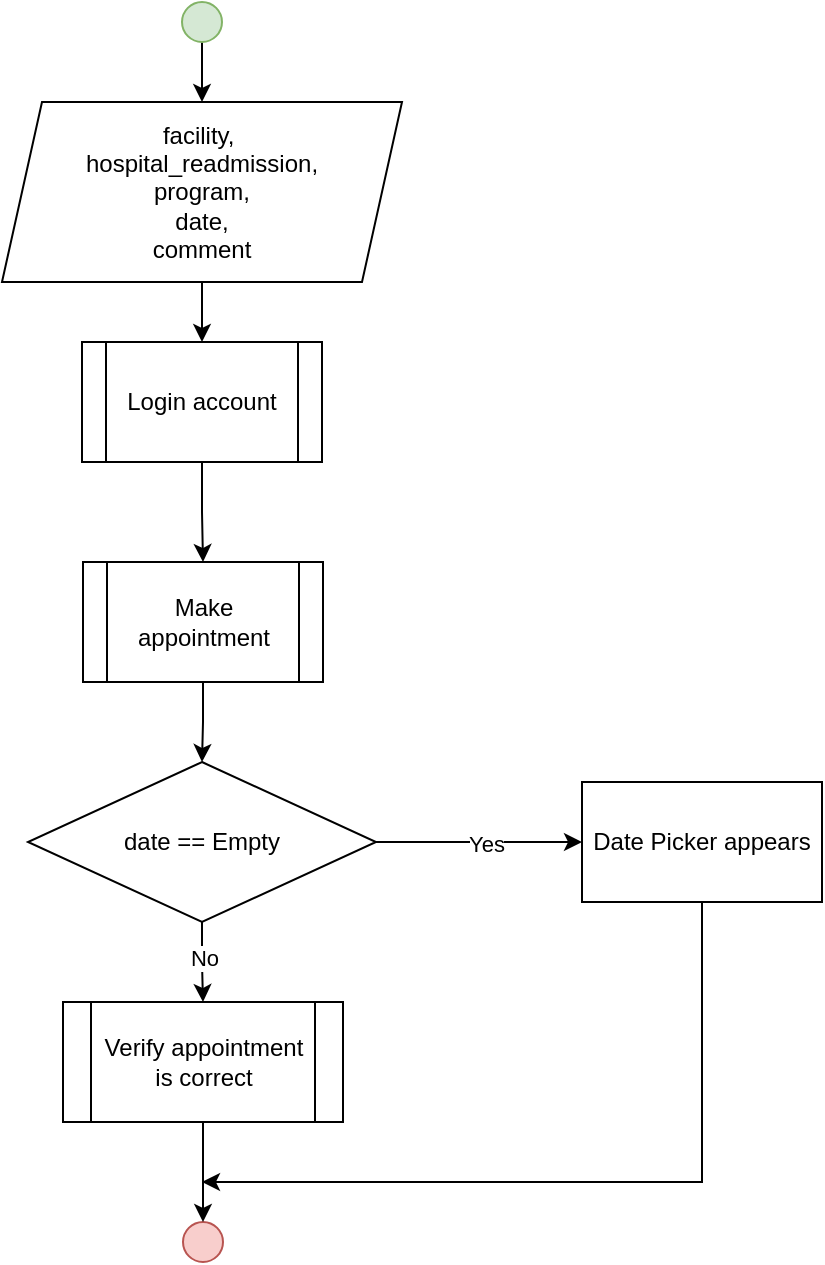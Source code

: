 <mxfile version="26.2.2" pages="10">
  <diagram id="C5RBs43oDa-KdzZeNtuy" name="TestMakeAppointmentPage">
    <mxGraphModel dx="985" dy="586" grid="1" gridSize="10" guides="1" tooltips="1" connect="1" arrows="1" fold="1" page="1" pageScale="1" pageWidth="827" pageHeight="1169" math="0" shadow="0">
      <root>
        <mxCell id="WIyWlLk6GJQsqaUBKTNV-0" />
        <mxCell id="WIyWlLk6GJQsqaUBKTNV-1" parent="WIyWlLk6GJQsqaUBKTNV-0" />
        <mxCell id="GTFgo4q--Fh34BZYfwOy-2" value="" style="edgeStyle=orthogonalEdgeStyle;rounded=0;orthogonalLoop=1;jettySize=auto;html=1;" parent="WIyWlLk6GJQsqaUBKTNV-1" source="GTFgo4q--Fh34BZYfwOy-0" target="GTFgo4q--Fh34BZYfwOy-1" edge="1">
          <mxGeometry relative="1" as="geometry" />
        </mxCell>
        <mxCell id="GTFgo4q--Fh34BZYfwOy-0" value="" style="ellipse;whiteSpace=wrap;html=1;aspect=fixed;fillColor=#d5e8d4;strokeColor=#82b366;" parent="WIyWlLk6GJQsqaUBKTNV-1" vertex="1">
          <mxGeometry x="310" y="40" width="20" height="20" as="geometry" />
        </mxCell>
        <mxCell id="99dV5Oxu-4J48RBdGRiX-1" value="" style="edgeStyle=orthogonalEdgeStyle;rounded=0;orthogonalLoop=1;jettySize=auto;html=1;" edge="1" parent="WIyWlLk6GJQsqaUBKTNV-1" source="GTFgo4q--Fh34BZYfwOy-1" target="99dV5Oxu-4J48RBdGRiX-0">
          <mxGeometry relative="1" as="geometry" />
        </mxCell>
        <mxCell id="GTFgo4q--Fh34BZYfwOy-1" value="facility,&amp;nbsp;&lt;div&gt;hospital_readmission,&lt;div&gt;program,&lt;/div&gt;&lt;div&gt;date,&lt;/div&gt;&lt;div&gt;comment&lt;/div&gt;&lt;/div&gt;" style="shape=parallelogram;perimeter=parallelogramPerimeter;whiteSpace=wrap;html=1;fixedSize=1;" parent="WIyWlLk6GJQsqaUBKTNV-1" vertex="1">
          <mxGeometry x="220" y="90" width="200" height="90" as="geometry" />
        </mxCell>
        <mxCell id="GTFgo4q--Fh34BZYfwOy-11" value="" style="ellipse;whiteSpace=wrap;html=1;aspect=fixed;fillColor=#f8cecc;strokeColor=#b85450;" parent="WIyWlLk6GJQsqaUBKTNV-1" vertex="1">
          <mxGeometry x="310.5" y="650" width="20" height="20" as="geometry" />
        </mxCell>
        <mxCell id="Mv3k48gnI14Ivi9017X4-8" value="" style="edgeStyle=orthogonalEdgeStyle;rounded=0;orthogonalLoop=1;jettySize=auto;html=1;" parent="WIyWlLk6GJQsqaUBKTNV-1" source="Mv3k48gnI14Ivi9017X4-2" target="Mv3k48gnI14Ivi9017X4-7" edge="1">
          <mxGeometry relative="1" as="geometry" />
        </mxCell>
        <mxCell id="Mv3k48gnI14Ivi9017X4-10" value="Yes" style="edgeLabel;html=1;align=center;verticalAlign=middle;resizable=0;points=[];" parent="Mv3k48gnI14Ivi9017X4-8" vertex="1" connectable="0">
          <mxGeometry x="0.066" y="-1" relative="1" as="geometry">
            <mxPoint as="offset" />
          </mxGeometry>
        </mxCell>
        <mxCell id="99dV5Oxu-4J48RBdGRiX-8" value="" style="edgeStyle=orthogonalEdgeStyle;rounded=0;orthogonalLoop=1;jettySize=auto;html=1;" edge="1" parent="WIyWlLk6GJQsqaUBKTNV-1" source="Mv3k48gnI14Ivi9017X4-2" target="99dV5Oxu-4J48RBdGRiX-6">
          <mxGeometry relative="1" as="geometry" />
        </mxCell>
        <mxCell id="99dV5Oxu-4J48RBdGRiX-9" value="No" style="edgeLabel;html=1;align=center;verticalAlign=middle;resizable=0;points=[];" vertex="1" connectable="0" parent="99dV5Oxu-4J48RBdGRiX-8">
          <mxGeometry x="-0.111" y="1" relative="1" as="geometry">
            <mxPoint as="offset" />
          </mxGeometry>
        </mxCell>
        <mxCell id="Mv3k48gnI14Ivi9017X4-2" value="date == Empty" style="rhombus;whiteSpace=wrap;html=1;" parent="WIyWlLk6GJQsqaUBKTNV-1" vertex="1">
          <mxGeometry x="233" y="420" width="174" height="80" as="geometry" />
        </mxCell>
        <mxCell id="Mv3k48gnI14Ivi9017X4-9" style="edgeStyle=orthogonalEdgeStyle;rounded=0;orthogonalLoop=1;jettySize=auto;html=1;exitX=0.5;exitY=1;exitDx=0;exitDy=0;" parent="WIyWlLk6GJQsqaUBKTNV-1" source="Mv3k48gnI14Ivi9017X4-7" edge="1">
          <mxGeometry relative="1" as="geometry">
            <mxPoint x="320" y="630" as="targetPoint" />
            <Array as="points">
              <mxPoint x="570" y="630" />
            </Array>
          </mxGeometry>
        </mxCell>
        <mxCell id="Mv3k48gnI14Ivi9017X4-7" value="Date Picker appears" style="whiteSpace=wrap;html=1;" parent="WIyWlLk6GJQsqaUBKTNV-1" vertex="1">
          <mxGeometry x="510" y="430" width="120" height="60" as="geometry" />
        </mxCell>
        <mxCell id="99dV5Oxu-4J48RBdGRiX-3" value="" style="edgeStyle=orthogonalEdgeStyle;rounded=0;orthogonalLoop=1;jettySize=auto;html=1;" edge="1" parent="WIyWlLk6GJQsqaUBKTNV-1" source="99dV5Oxu-4J48RBdGRiX-0" target="99dV5Oxu-4J48RBdGRiX-2">
          <mxGeometry relative="1" as="geometry" />
        </mxCell>
        <UserObject label="Login account" link="data:page/id,IuBa7UGZ8iJi7jEk5E_o" id="99dV5Oxu-4J48RBdGRiX-0">
          <mxCell style="shape=process;whiteSpace=wrap;html=1;backgroundOutline=1;" vertex="1" parent="WIyWlLk6GJQsqaUBKTNV-1">
            <mxGeometry x="260" y="210" width="120" height="60" as="geometry" />
          </mxCell>
        </UserObject>
        <mxCell id="99dV5Oxu-4J48RBdGRiX-5" value="" style="edgeStyle=orthogonalEdgeStyle;rounded=0;orthogonalLoop=1;jettySize=auto;html=1;" edge="1" parent="WIyWlLk6GJQsqaUBKTNV-1" source="99dV5Oxu-4J48RBdGRiX-2" target="Mv3k48gnI14Ivi9017X4-2">
          <mxGeometry relative="1" as="geometry" />
        </mxCell>
        <UserObject label="Make appointment" link="data:page/id,aPnmK54rlTKUwx1mLwj4" id="99dV5Oxu-4J48RBdGRiX-2">
          <mxCell style="shape=process;whiteSpace=wrap;html=1;backgroundOutline=1;" vertex="1" parent="WIyWlLk6GJQsqaUBKTNV-1">
            <mxGeometry x="260.5" y="320" width="120" height="60" as="geometry" />
          </mxCell>
        </UserObject>
        <mxCell id="99dV5Oxu-4J48RBdGRiX-7" value="" style="edgeStyle=orthogonalEdgeStyle;rounded=0;orthogonalLoop=1;jettySize=auto;html=1;" edge="1" parent="WIyWlLk6GJQsqaUBKTNV-1" source="99dV5Oxu-4J48RBdGRiX-6" target="GTFgo4q--Fh34BZYfwOy-11">
          <mxGeometry relative="1" as="geometry" />
        </mxCell>
        <UserObject label="Verify appointment is correct" link="data:page/id,1OFj_Y3_aHGQgcxev5W_" id="99dV5Oxu-4J48RBdGRiX-6">
          <mxCell style="shape=process;whiteSpace=wrap;html=1;backgroundOutline=1;" vertex="1" parent="WIyWlLk6GJQsqaUBKTNV-1">
            <mxGeometry x="250.5" y="540" width="140" height="60" as="geometry" />
          </mxCell>
        </UserObject>
      </root>
    </mxGraphModel>
  </diagram>
  <diagram id="IuBa7UGZ8iJi7jEk5E_o" name="Login account">
    <mxGraphModel dx="1360" dy="809" grid="1" gridSize="10" guides="1" tooltips="1" connect="1" arrows="1" fold="1" page="1" pageScale="1" pageWidth="850" pageHeight="1100" math="0" shadow="0">
      <root>
        <mxCell id="0" />
        <mxCell id="1" parent="0" />
        <mxCell id="qeBQL-q7JdQ9q6y19cUs-16" value="Login account" style="swimlane;" vertex="1" parent="1">
          <mxGeometry x="220" y="100" width="360" height="740" as="geometry" />
        </mxCell>
        <mxCell id="qeBQL-q7JdQ9q6y19cUs-4" value="" style="edgeStyle=orthogonalEdgeStyle;rounded=0;orthogonalLoop=1;jettySize=auto;html=1;entryX=0.5;entryY=0;entryDx=0;entryDy=0;" edge="1" parent="qeBQL-q7JdQ9q6y19cUs-16" source="qeBQL-q7JdQ9q6y19cUs-1" target="qeBQL-q7JdQ9q6y19cUs-17">
          <mxGeometry relative="1" as="geometry">
            <mxPoint x="190" y="80" as="targetPoint" />
          </mxGeometry>
        </mxCell>
        <mxCell id="qeBQL-q7JdQ9q6y19cUs-1" value="" style="ellipse;whiteSpace=wrap;html=1;aspect=fixed;fillColor=#d5e8d4;strokeColor=#82b366;" vertex="1" parent="qeBQL-q7JdQ9q6y19cUs-16">
          <mxGeometry x="180" y="50" width="20" height="20" as="geometry" />
        </mxCell>
        <mxCell id="qeBQL-q7JdQ9q6y19cUs-7" value="Input &quot;John Doe&quot; into Username text box" style="rounded=0;whiteSpace=wrap;html=1;" vertex="1" parent="qeBQL-q7JdQ9q6y19cUs-16">
          <mxGeometry x="120" y="370" width="140" height="40" as="geometry" />
        </mxCell>
        <mxCell id="qeBQL-q7JdQ9q6y19cUs-8" value="" style="edgeStyle=orthogonalEdgeStyle;rounded=0;orthogonalLoop=1;jettySize=auto;html=1;entryX=0.5;entryY=0;entryDx=0;entryDy=0;exitX=0.5;exitY=1;exitDx=0;exitDy=0;" edge="1" parent="qeBQL-q7JdQ9q6y19cUs-16" source="qeBQL-q7JdQ9q6y19cUs-7" target="qeBQL-q7JdQ9q6y19cUs-9">
          <mxGeometry relative="1" as="geometry">
            <mxPoint x="189.35" y="510" as="targetPoint" />
            <mxPoint x="190" y="480" as="sourcePoint" />
          </mxGeometry>
        </mxCell>
        <mxCell id="qeBQL-q7JdQ9q6y19cUs-9" value="Input &quot;ThisIsNotAPassword&quot; into Password text box" style="rounded=0;whiteSpace=wrap;html=1;" vertex="1" parent="qeBQL-q7JdQ9q6y19cUs-16">
          <mxGeometry x="80" y="450" width="220" height="50" as="geometry" />
        </mxCell>
        <mxCell id="qeBQL-q7JdQ9q6y19cUs-13" value="" style="edgeStyle=orthogonalEdgeStyle;rounded=0;orthogonalLoop=1;jettySize=auto;html=1;" edge="1" parent="qeBQL-q7JdQ9q6y19cUs-16" source="qeBQL-q7JdQ9q6y19cUs-10" target="qeBQL-q7JdQ9q6y19cUs-12">
          <mxGeometry relative="1" as="geometry" />
        </mxCell>
        <mxCell id="qeBQL-q7JdQ9q6y19cUs-10" value="Click Login button" style="rounded=0;whiteSpace=wrap;html=1;" vertex="1" parent="qeBQL-q7JdQ9q6y19cUs-16">
          <mxGeometry x="130" y="530" width="120" height="40" as="geometry" />
        </mxCell>
        <mxCell id="qeBQL-q7JdQ9q6y19cUs-11" value="" style="endArrow=classic;html=1;rounded=0;exitX=0.5;exitY=1;exitDx=0;exitDy=0;entryX=0.5;entryY=0;entryDx=0;entryDy=0;" edge="1" parent="qeBQL-q7JdQ9q6y19cUs-16" source="qeBQL-q7JdQ9q6y19cUs-9" target="qeBQL-q7JdQ9q6y19cUs-10">
          <mxGeometry width="50" height="50" relative="1" as="geometry">
            <mxPoint x="180" y="490" as="sourcePoint" />
            <mxPoint x="230" y="440" as="targetPoint" />
          </mxGeometry>
        </mxCell>
        <mxCell id="qeBQL-q7JdQ9q6y19cUs-15" style="edgeStyle=orthogonalEdgeStyle;rounded=0;orthogonalLoop=1;jettySize=auto;html=1;exitX=0.5;exitY=1;exitDx=0;exitDy=0;entryX=0.5;entryY=0;entryDx=0;entryDy=0;" edge="1" parent="qeBQL-q7JdQ9q6y19cUs-16" source="qeBQL-q7JdQ9q6y19cUs-12" target="qeBQL-q7JdQ9q6y19cUs-14">
          <mxGeometry relative="1" as="geometry" />
        </mxCell>
        <mxCell id="qeBQL-q7JdQ9q6y19cUs-12" value="Wait until Book Appointment button&lt;div&gt;&amp;nbsp;is visible&lt;/div&gt;" style="whiteSpace=wrap;html=1;rounded=0;" vertex="1" parent="qeBQL-q7JdQ9q6y19cUs-16">
          <mxGeometry x="77.5" y="600" width="225" height="70" as="geometry" />
        </mxCell>
        <mxCell id="qeBQL-q7JdQ9q6y19cUs-14" value="" style="ellipse;whiteSpace=wrap;html=1;aspect=fixed;fillColor=#f8cecc;strokeColor=#b85450;" vertex="1" parent="qeBQL-q7JdQ9q6y19cUs-16">
          <mxGeometry x="180" y="690" width="20" height="20" as="geometry" />
        </mxCell>
        <mxCell id="qeBQL-q7JdQ9q6y19cUs-17" value="Open Browser" style="rounded=0;whiteSpace=wrap;html=1;" vertex="1" parent="qeBQL-q7JdQ9q6y19cUs-16">
          <mxGeometry x="140" y="100" width="100" height="30" as="geometry" />
        </mxCell>
        <mxCell id="qeBQL-q7JdQ9q6y19cUs-18" value="" style="edgeStyle=orthogonalEdgeStyle;rounded=0;orthogonalLoop=1;jettySize=auto;html=1;entryX=0.5;entryY=0;entryDx=0;entryDy=0;" edge="1" parent="qeBQL-q7JdQ9q6y19cUs-16" target="qeBQL-q7JdQ9q6y19cUs-19">
          <mxGeometry relative="1" as="geometry">
            <mxPoint x="189.35" y="160" as="targetPoint" />
            <mxPoint x="190" y="130" as="sourcePoint" />
          </mxGeometry>
        </mxCell>
        <mxCell id="qeBQL-q7JdQ9q6y19cUs-19" value="Click Menu button" style="rounded=0;whiteSpace=wrap;html=1;" vertex="1" parent="qeBQL-q7JdQ9q6y19cUs-16">
          <mxGeometry x="120" y="160" width="140" height="30" as="geometry" />
        </mxCell>
        <mxCell id="qeBQL-q7JdQ9q6y19cUs-20" value="" style="edgeStyle=orthogonalEdgeStyle;rounded=0;orthogonalLoop=1;jettySize=auto;html=1;entryX=0.5;entryY=0;entryDx=0;entryDy=0;exitX=0.5;exitY=1;exitDx=0;exitDy=0;" edge="1" parent="qeBQL-q7JdQ9q6y19cUs-16" source="qeBQL-q7JdQ9q6y19cUs-19" target="qeBQL-q7JdQ9q6y19cUs-21">
          <mxGeometry relative="1" as="geometry">
            <mxPoint x="189.35" y="220" as="targetPoint" />
            <mxPoint x="190" y="190" as="sourcePoint" />
          </mxGeometry>
        </mxCell>
        <mxCell id="qeBQL-q7JdQ9q6y19cUs-21" value="Select Login" style="rounded=0;whiteSpace=wrap;html=1;" vertex="1" parent="qeBQL-q7JdQ9q6y19cUs-16">
          <mxGeometry x="125" y="220" width="130" height="30" as="geometry" />
        </mxCell>
        <mxCell id="qeBQL-q7JdQ9q6y19cUs-24" style="edgeStyle=orthogonalEdgeStyle;rounded=0;orthogonalLoop=1;jettySize=auto;html=1;exitX=0.5;exitY=1;exitDx=0;exitDy=0;entryX=0.5;entryY=0;entryDx=0;entryDy=0;" edge="1" parent="qeBQL-q7JdQ9q6y19cUs-16" source="qeBQL-q7JdQ9q6y19cUs-22" target="qeBQL-q7JdQ9q6y19cUs-7">
          <mxGeometry relative="1" as="geometry" />
        </mxCell>
        <mxCell id="qeBQL-q7JdQ9q6y19cUs-22" value="Wait until Login button is visible" style="rounded=0;whiteSpace=wrap;html=1;" vertex="1" parent="qeBQL-q7JdQ9q6y19cUs-16">
          <mxGeometry x="130" y="280" width="120" height="50" as="geometry" />
        </mxCell>
        <mxCell id="qeBQL-q7JdQ9q6y19cUs-23" value="" style="endArrow=classic;html=1;rounded=0;exitX=0.5;exitY=1;exitDx=0;exitDy=0;entryX=0.5;entryY=0;entryDx=0;entryDy=0;" edge="1" parent="qeBQL-q7JdQ9q6y19cUs-16" source="qeBQL-q7JdQ9q6y19cUs-21" target="qeBQL-q7JdQ9q6y19cUs-22">
          <mxGeometry width="50" height="50" relative="1" as="geometry">
            <mxPoint x="180" y="200" as="sourcePoint" />
            <mxPoint x="230" y="150" as="targetPoint" />
          </mxGeometry>
        </mxCell>
      </root>
    </mxGraphModel>
  </diagram>
  <diagram id="aPnmK54rlTKUwx1mLwj4" name="Make Appointment">
    <mxGraphModel dx="1190" dy="708" grid="1" gridSize="10" guides="1" tooltips="1" connect="1" arrows="1" fold="1" page="1" pageScale="1" pageWidth="850" pageHeight="1100" math="0" shadow="0">
      <root>
        <mxCell id="0" />
        <mxCell id="1" parent="0" />
        <mxCell id="JdvvtlxnkJZOrePdH2Eu-2" value="Make Appointment" style="swimlane;whiteSpace=wrap;html=1;" parent="1" vertex="1">
          <mxGeometry x="180" y="60" width="380" height="1000" as="geometry" />
        </mxCell>
        <mxCell id="oapa-ZgEJAQ7DpvSunPU-1" value="" style="edgeStyle=orthogonalEdgeStyle;rounded=0;orthogonalLoop=1;jettySize=auto;html=1;" parent="JdvvtlxnkJZOrePdH2Eu-2" source="oapa-ZgEJAQ7DpvSunPU-2" target="oapa-ZgEJAQ7DpvSunPU-4" edge="1">
          <mxGeometry relative="1" as="geometry" />
        </mxCell>
        <mxCell id="oapa-ZgEJAQ7DpvSunPU-2" value="" style="ellipse;whiteSpace=wrap;html=1;aspect=fixed;fillColor=#d5e8d4;strokeColor=#82b366;" parent="JdvvtlxnkJZOrePdH2Eu-2" vertex="1">
          <mxGeometry x="189" y="50" width="20" height="20" as="geometry" />
        </mxCell>
        <mxCell id="WGk6AgzwtouhXSY3A8tq-8" value="" style="edgeStyle=orthogonalEdgeStyle;rounded=0;orthogonalLoop=1;jettySize=auto;html=1;" edge="1" parent="JdvvtlxnkJZOrePdH2Eu-2" source="oapa-ZgEJAQ7DpvSunPU-4" target="ld_kTokRhEOpxkyldfPS-1">
          <mxGeometry relative="1" as="geometry" />
        </mxCell>
        <mxCell id="oapa-ZgEJAQ7DpvSunPU-4" value="facility,&amp;nbsp;&lt;div&gt;readmission,&lt;div&gt;program,&lt;/div&gt;&lt;div&gt;date,&lt;/div&gt;&lt;div&gt;comment&lt;/div&gt;&lt;/div&gt;" style="shape=parallelogram;perimeter=parallelogramPerimeter;whiteSpace=wrap;html=1;fixedSize=1;" parent="JdvvtlxnkJZOrePdH2Eu-2" vertex="1">
          <mxGeometry x="99" y="100" width="200" height="90" as="geometry" />
        </mxCell>
        <mxCell id="oapa-ZgEJAQ7DpvSunPU-19" value="" style="ellipse;whiteSpace=wrap;html=1;aspect=fixed;fillColor=#f8cecc;strokeColor=#b85450;" parent="JdvvtlxnkJZOrePdH2Eu-2" vertex="1">
          <mxGeometry x="189" y="930" width="20" height="20" as="geometry" />
        </mxCell>
        <mxCell id="ld_kTokRhEOpxkyldfPS-4" value="" style="edgeStyle=orthogonalEdgeStyle;rounded=0;orthogonalLoop=1;jettySize=auto;html=1;" edge="1" parent="JdvvtlxnkJZOrePdH2Eu-2" source="ld_kTokRhEOpxkyldfPS-1" target="ld_kTokRhEOpxkyldfPS-3">
          <mxGeometry relative="1" as="geometry" />
        </mxCell>
        <UserObject label="Select Facility" link="data:page/id,O7nmQaXvaQZ7ItQNMKGY" id="ld_kTokRhEOpxkyldfPS-1">
          <mxCell style="shape=process;whiteSpace=wrap;html=1;backgroundOutline=1;" vertex="1" parent="JdvvtlxnkJZOrePdH2Eu-2">
            <mxGeometry x="119" y="240" width="160" height="60" as="geometry" />
          </mxCell>
        </UserObject>
        <mxCell id="ld_kTokRhEOpxkyldfPS-6" value="" style="edgeStyle=orthogonalEdgeStyle;rounded=0;orthogonalLoop=1;jettySize=auto;html=1;" edge="1" parent="JdvvtlxnkJZOrePdH2Eu-2" source="ld_kTokRhEOpxkyldfPS-3" target="ld_kTokRhEOpxkyldfPS-5">
          <mxGeometry relative="1" as="geometry" />
        </mxCell>
        <UserObject label="Select Readmission" link="data:page/id,dUgzQJB3YfVIS6TzEjuf" id="ld_kTokRhEOpxkyldfPS-3">
          <mxCell style="shape=process;whiteSpace=wrap;html=1;backgroundOutline=1;" vertex="1" parent="JdvvtlxnkJZOrePdH2Eu-2">
            <mxGeometry x="119" y="350" width="160" height="60" as="geometry" />
          </mxCell>
        </UserObject>
        <mxCell id="WGk6AgzwtouhXSY3A8tq-5" value="" style="edgeStyle=orthogonalEdgeStyle;rounded=0;orthogonalLoop=1;jettySize=auto;html=1;" edge="1" parent="JdvvtlxnkJZOrePdH2Eu-2" source="ld_kTokRhEOpxkyldfPS-5" target="ld_kTokRhEOpxkyldfPS-7">
          <mxGeometry relative="1" as="geometry" />
        </mxCell>
        <UserObject label="Select&amp;nbsp;&lt;div&gt;Healtcare Program&lt;/div&gt;" link="data:page/id,IoYA9ubJ53-jheuDzF21" id="ld_kTokRhEOpxkyldfPS-5">
          <mxCell style="shape=process;whiteSpace=wrap;html=1;backgroundOutline=1;" vertex="1" parent="JdvvtlxnkJZOrePdH2Eu-2">
            <mxGeometry x="119" y="470" width="160" height="60" as="geometry" />
          </mxCell>
        </UserObject>
        <mxCell id="WGk6AgzwtouhXSY3A8tq-2" value="" style="edgeStyle=orthogonalEdgeStyle;rounded=0;orthogonalLoop=1;jettySize=auto;html=1;" edge="1" parent="JdvvtlxnkJZOrePdH2Eu-2" source="ld_kTokRhEOpxkyldfPS-7" target="WGk6AgzwtouhXSY3A8tq-1">
          <mxGeometry relative="1" as="geometry" />
        </mxCell>
        <UserObject label="Enter Visit Date" link="data:page/id,r6rl52BKpBEXIyafgl71" id="ld_kTokRhEOpxkyldfPS-7">
          <mxCell style="shape=process;whiteSpace=wrap;html=1;backgroundOutline=1;" vertex="1" parent="JdvvtlxnkJZOrePdH2Eu-2">
            <mxGeometry x="119" y="580" width="160" height="60" as="geometry" />
          </mxCell>
        </UserObject>
        <mxCell id="WGk6AgzwtouhXSY3A8tq-4" value="" style="edgeStyle=orthogonalEdgeStyle;rounded=0;orthogonalLoop=1;jettySize=auto;html=1;" edge="1" parent="JdvvtlxnkJZOrePdH2Eu-2" source="WGk6AgzwtouhXSY3A8tq-1" target="WGk6AgzwtouhXSY3A8tq-3">
          <mxGeometry relative="1" as="geometry" />
        </mxCell>
        <UserObject label="Enter Comment" link="data:page/id,r6rl52BKpBEXIyafgl71" id="WGk6AgzwtouhXSY3A8tq-1">
          <mxCell style="shape=process;whiteSpace=wrap;html=1;backgroundOutline=1;" vertex="1" parent="JdvvtlxnkJZOrePdH2Eu-2">
            <mxGeometry x="119" y="700" width="160" height="60" as="geometry" />
          </mxCell>
        </UserObject>
        <mxCell id="WGk6AgzwtouhXSY3A8tq-7" value="" style="edgeStyle=orthogonalEdgeStyle;rounded=0;orthogonalLoop=1;jettySize=auto;html=1;" edge="1" parent="JdvvtlxnkJZOrePdH2Eu-2" source="WGk6AgzwtouhXSY3A8tq-3" target="oapa-ZgEJAQ7DpvSunPU-19">
          <mxGeometry relative="1" as="geometry" />
        </mxCell>
        <mxCell id="WGk6AgzwtouhXSY3A8tq-3" value="Click Make&amp;nbsp;&lt;div&gt;Appointment button&lt;/div&gt;" style="whiteSpace=wrap;html=1;" vertex="1" parent="JdvvtlxnkJZOrePdH2Eu-2">
          <mxGeometry x="119" y="820" width="160" height="60" as="geometry" />
        </mxCell>
      </root>
    </mxGraphModel>
  </diagram>
  <diagram id="O7nmQaXvaQZ7ItQNMKGY" name="Select Facility">
    <mxGraphModel dx="1428" dy="849" grid="1" gridSize="10" guides="1" tooltips="1" connect="1" arrows="1" fold="1" page="1" pageScale="1" pageWidth="850" pageHeight="1100" math="0" shadow="0">
      <root>
        <mxCell id="0" />
        <mxCell id="1" parent="0" />
        <mxCell id="t4dSFKOxM5ATZfy8diON-32" value="Select Facility" style="swimlane;whiteSpace=wrap;html=1;" parent="1" vertex="1">
          <mxGeometry x="80" y="90" width="1090" height="1070" as="geometry" />
        </mxCell>
        <mxCell id="t4dSFKOxM5ATZfy8diON-2" value="" style="edgeStyle=orthogonalEdgeStyle;rounded=0;orthogonalLoop=1;jettySize=auto;html=1;" parent="t4dSFKOxM5ATZfy8diON-32" source="mrQhjn9Mq9p77Ju324mK-1" target="t4dSFKOxM5ATZfy8diON-1" edge="1">
          <mxGeometry relative="1" as="geometry" />
        </mxCell>
        <mxCell id="mrQhjn9Mq9p77Ju324mK-1" value="" style="ellipse;whiteSpace=wrap;html=1;aspect=fixed;fillColor=#d5e8d4;strokeColor=#82b366;" parent="t4dSFKOxM5ATZfy8diON-32" vertex="1">
          <mxGeometry x="156" y="50" width="20" height="20" as="geometry" />
        </mxCell>
        <mxCell id="KZQ1uTj-FqlWHDHZJTl8-2" value="" style="edgeStyle=orthogonalEdgeStyle;rounded=0;orthogonalLoop=1;jettySize=auto;html=1;" parent="t4dSFKOxM5ATZfy8diON-32" source="t4dSFKOxM5ATZfy8diON-1" target="KZQ1uTj-FqlWHDHZJTl8-1" edge="1">
          <mxGeometry relative="1" as="geometry" />
        </mxCell>
        <mxCell id="t4dSFKOxM5ATZfy8diON-1" value="facility" style="shape=parallelogram;perimeter=parallelogramPerimeter;whiteSpace=wrap;html=1;fixedSize=1;" parent="t4dSFKOxM5ATZfy8diON-32" vertex="1">
          <mxGeometry x="106" y="110" width="120" height="40" as="geometry" />
        </mxCell>
        <mxCell id="6046kEeMfup1vlDynZFQ-2" value="" style="edgeStyle=orthogonalEdgeStyle;rounded=0;orthogonalLoop=1;jettySize=auto;html=1;" edge="1" parent="t4dSFKOxM5ATZfy8diON-32" source="KZQ1uTj-FqlWHDHZJTl8-1" target="6046kEeMfup1vlDynZFQ-1">
          <mxGeometry relative="1" as="geometry" />
        </mxCell>
        <mxCell id="KZQ1uTj-FqlWHDHZJTl8-1" value="Click Facility Dropbox" style="whiteSpace=wrap;html=1;" parent="t4dSFKOxM5ATZfy8diON-32" vertex="1">
          <mxGeometry x="90" y="210" width="152" height="60" as="geometry" />
        </mxCell>
        <mxCell id="6046kEeMfup1vlDynZFQ-3" value="" style="edgeStyle=orthogonalEdgeStyle;rounded=0;orthogonalLoop=1;jettySize=auto;html=1;" edge="1" parent="t4dSFKOxM5ATZfy8diON-32" source="6046kEeMfup1vlDynZFQ-1" target="t4dSFKOxM5ATZfy8diON-3">
          <mxGeometry relative="1" as="geometry" />
        </mxCell>
        <mxCell id="6046kEeMfup1vlDynZFQ-1" value="&lt;div&gt;Set&lt;/div&gt;facility_locator = None" style="whiteSpace=wrap;html=1;" vertex="1" parent="t4dSFKOxM5ATZfy8diON-32">
          <mxGeometry x="79" y="340" width="174" height="60" as="geometry" />
        </mxCell>
        <mxCell id="KZQ1uTj-FqlWHDHZJTl8-4" style="edgeStyle=orthogonalEdgeStyle;rounded=0;orthogonalLoop=1;jettySize=auto;html=1;exitX=1;exitY=0.5;exitDx=0;exitDy=0;entryX=0;entryY=0.5;entryDx=0;entryDy=0;" parent="t4dSFKOxM5ATZfy8diON-32" source="t4dSFKOxM5ATZfy8diON-3" target="t4dSFKOxM5ATZfy8diON-5" edge="1">
          <mxGeometry relative="1" as="geometry" />
        </mxCell>
        <mxCell id="KZQ1uTj-FqlWHDHZJTl8-9" value="No" style="edgeLabel;html=1;align=center;verticalAlign=middle;resizable=0;points=[];" parent="KZQ1uTj-FqlWHDHZJTl8-4" vertex="1" connectable="0">
          <mxGeometry x="-0.099" y="1" relative="1" as="geometry">
            <mxPoint as="offset" />
          </mxGeometry>
        </mxCell>
        <mxCell id="6046kEeMfup1vlDynZFQ-7" value="" style="edgeStyle=orthogonalEdgeStyle;rounded=0;orthogonalLoop=1;jettySize=auto;html=1;" edge="1" parent="t4dSFKOxM5ATZfy8diON-32" source="t4dSFKOxM5ATZfy8diON-3" target="6046kEeMfup1vlDynZFQ-6">
          <mxGeometry relative="1" as="geometry" />
        </mxCell>
        <mxCell id="t4dSFKOxM5ATZfy8diON-3" value="facility == Tokyo" style="rhombus;whiteSpace=wrap;html=1;" parent="t4dSFKOxM5ATZfy8diON-32" vertex="1">
          <mxGeometry x="94" y="470" width="144" height="70" as="geometry" />
        </mxCell>
        <mxCell id="KZQ1uTj-FqlWHDHZJTl8-5" style="edgeStyle=orthogonalEdgeStyle;rounded=0;orthogonalLoop=1;jettySize=auto;html=1;exitX=1;exitY=0.5;exitDx=0;exitDy=0;entryX=0;entryY=0.5;entryDx=0;entryDy=0;" parent="t4dSFKOxM5ATZfy8diON-32" source="t4dSFKOxM5ATZfy8diON-5" target="t4dSFKOxM5ATZfy8diON-6" edge="1">
          <mxGeometry relative="1" as="geometry" />
        </mxCell>
        <mxCell id="KZQ1uTj-FqlWHDHZJTl8-8" value="No" style="edgeLabel;html=1;align=center;verticalAlign=middle;resizable=0;points=[];" parent="KZQ1uTj-FqlWHDHZJTl8-5" vertex="1" connectable="0">
          <mxGeometry x="-0.096" y="1" relative="1" as="geometry">
            <mxPoint as="offset" />
          </mxGeometry>
        </mxCell>
        <mxCell id="KZQ1uTj-FqlWHDHZJTl8-14" style="edgeStyle=orthogonalEdgeStyle;rounded=0;orthogonalLoop=1;jettySize=auto;html=1;exitX=0.5;exitY=1;exitDx=0;exitDy=0;" parent="t4dSFKOxM5ATZfy8diON-32" source="t4dSFKOxM5ATZfy8diON-5" edge="1">
          <mxGeometry relative="1" as="geometry">
            <mxPoint x="448.667" y="620" as="targetPoint" />
          </mxGeometry>
        </mxCell>
        <mxCell id="t4dSFKOxM5ATZfy8diON-5" value="facility == Hongkong" style="rhombus;whiteSpace=wrap;html=1;" parent="t4dSFKOxM5ATZfy8diON-32" vertex="1">
          <mxGeometry x="377" y="470" width="144" height="70" as="geometry" />
        </mxCell>
        <mxCell id="KZQ1uTj-FqlWHDHZJTl8-6" style="edgeStyle=orthogonalEdgeStyle;rounded=0;orthogonalLoop=1;jettySize=auto;html=1;exitX=1;exitY=0.5;exitDx=0;exitDy=0;" parent="t4dSFKOxM5ATZfy8diON-32" source="t4dSFKOxM5ATZfy8diON-6" edge="1">
          <mxGeometry relative="1" as="geometry">
            <mxPoint x="900" y="770" as="targetPoint" />
          </mxGeometry>
        </mxCell>
        <mxCell id="KZQ1uTj-FqlWHDHZJTl8-7" value="No" style="edgeLabel;html=1;align=center;verticalAlign=middle;resizable=0;points=[];" parent="KZQ1uTj-FqlWHDHZJTl8-6" vertex="1" connectable="0">
          <mxGeometry x="-0.136" y="-1" relative="1" as="geometry">
            <mxPoint x="-49" y="-54" as="offset" />
          </mxGeometry>
        </mxCell>
        <mxCell id="6046kEeMfup1vlDynZFQ-10" value="" style="edgeStyle=orthogonalEdgeStyle;rounded=0;orthogonalLoop=1;jettySize=auto;html=1;" edge="1" parent="t4dSFKOxM5ATZfy8diON-32" source="t4dSFKOxM5ATZfy8diON-6" target="6046kEeMfup1vlDynZFQ-9">
          <mxGeometry relative="1" as="geometry" />
        </mxCell>
        <mxCell id="t4dSFKOxM5ATZfy8diON-6" value="facility == Seoul" style="rhombus;whiteSpace=wrap;html=1;" parent="t4dSFKOxM5ATZfy8diON-32" vertex="1">
          <mxGeometry x="650" y="470" width="144" height="70" as="geometry" />
        </mxCell>
        <mxCell id="KZQ1uTj-FqlWHDHZJTl8-20" value="" style="endArrow=classic;html=1;rounded=0;" parent="t4dSFKOxM5ATZfy8diON-32" edge="1">
          <mxGeometry width="50" height="50" relative="1" as="geometry">
            <mxPoint x="900" y="770" as="sourcePoint" />
            <mxPoint x="164" y="770" as="targetPoint" />
          </mxGeometry>
        </mxCell>
        <mxCell id="6046kEeMfup1vlDynZFQ-5" style="edgeStyle=orthogonalEdgeStyle;rounded=0;orthogonalLoop=1;jettySize=auto;html=1;exitX=0.5;exitY=1;exitDx=0;exitDy=0;" edge="1" parent="t4dSFKOxM5ATZfy8diON-32" source="6046kEeMfup1vlDynZFQ-4">
          <mxGeometry relative="1" as="geometry">
            <mxPoint x="448.667" y="770" as="targetPoint" />
          </mxGeometry>
        </mxCell>
        <mxCell id="6046kEeMfup1vlDynZFQ-4" value="&lt;div&gt;Set&lt;/div&gt;facility_locator =&amp;nbsp;make_facility_hongkong_locator" style="whiteSpace=wrap;html=1;" vertex="1" parent="t4dSFKOxM5ATZfy8diON-32">
          <mxGeometry x="345" y="620" width="208" height="70" as="geometry" />
        </mxCell>
        <mxCell id="6046kEeMfup1vlDynZFQ-13" value="" style="edgeStyle=orthogonalEdgeStyle;rounded=0;orthogonalLoop=1;jettySize=auto;html=1;" edge="1" parent="t4dSFKOxM5ATZfy8diON-32" source="6046kEeMfup1vlDynZFQ-6" target="6046kEeMfup1vlDynZFQ-12">
          <mxGeometry relative="1" as="geometry" />
        </mxCell>
        <mxCell id="6046kEeMfup1vlDynZFQ-6" value="&lt;div&gt;Set&lt;/div&gt;facility_locator =&amp;nbsp;make_facility_tokyo_locator" style="whiteSpace=wrap;html=1;" vertex="1" parent="t4dSFKOxM5ATZfy8diON-32">
          <mxGeometry x="62" y="621.5" width="208" height="70" as="geometry" />
        </mxCell>
        <mxCell id="6046kEeMfup1vlDynZFQ-11" style="edgeStyle=orthogonalEdgeStyle;rounded=0;orthogonalLoop=1;jettySize=auto;html=1;exitX=0.5;exitY=1;exitDx=0;exitDy=0;" edge="1" parent="t4dSFKOxM5ATZfy8diON-32" source="6046kEeMfup1vlDynZFQ-9">
          <mxGeometry relative="1" as="geometry">
            <mxPoint x="721.667" y="770" as="targetPoint" />
          </mxGeometry>
        </mxCell>
        <mxCell id="6046kEeMfup1vlDynZFQ-9" value="&lt;div&gt;Set&lt;/div&gt;facility_locator =&amp;nbsp;make_facility_seoul_locator" style="whiteSpace=wrap;html=1;" vertex="1" parent="t4dSFKOxM5ATZfy8diON-32">
          <mxGeometry x="618" y="620" width="208" height="70" as="geometry" />
        </mxCell>
        <mxCell id="IHJdDy7g1tMzkvnm4adE-2" value="" style="edgeStyle=orthogonalEdgeStyle;rounded=0;orthogonalLoop=1;jettySize=auto;html=1;" edge="1" parent="t4dSFKOxM5ATZfy8diON-32" source="6046kEeMfup1vlDynZFQ-12" target="IHJdDy7g1tMzkvnm4adE-1">
          <mxGeometry relative="1" as="geometry" />
        </mxCell>
        <mxCell id="6046kEeMfup1vlDynZFQ-12" value="Click element&lt;div&gt;facility_locator&lt;/div&gt;" style="whiteSpace=wrap;html=1;" vertex="1" parent="t4dSFKOxM5ATZfy8diON-32">
          <mxGeometry x="106" y="810" width="120" height="60" as="geometry" />
        </mxCell>
        <mxCell id="IHJdDy7g1tMzkvnm4adE-1" value="Click Facility Dropbox" style="whiteSpace=wrap;html=1;" vertex="1" parent="t4dSFKOxM5ATZfy8diON-32">
          <mxGeometry x="90" y="920" width="152" height="60" as="geometry" />
        </mxCell>
        <mxCell id="KZQ1uTj-FqlWHDHZJTl8-16" value="" style="ellipse;whiteSpace=wrap;html=1;aspect=fixed;fillColor=#f8cecc;strokeColor=#b85450;" parent="1" vertex="1">
          <mxGeometry x="236" y="1120" width="20" height="20" as="geometry" />
        </mxCell>
        <mxCell id="IHJdDy7g1tMzkvnm4adE-3" value="" style="edgeStyle=orthogonalEdgeStyle;rounded=0;orthogonalLoop=1;jettySize=auto;html=1;" edge="1" parent="1" source="IHJdDy7g1tMzkvnm4adE-1" target="KZQ1uTj-FqlWHDHZJTl8-16">
          <mxGeometry relative="1" as="geometry" />
        </mxCell>
      </root>
    </mxGraphModel>
  </diagram>
  <diagram id="dUgzQJB3YfVIS6TzEjuf" name="Select Readmission">
    <mxGraphModel dx="985" dy="586" grid="1" gridSize="10" guides="1" tooltips="1" connect="1" arrows="1" fold="1" page="1" pageScale="1" pageWidth="850" pageHeight="1100" math="0" shadow="0">
      <root>
        <mxCell id="0" />
        <mxCell id="1" parent="0" />
        <mxCell id="_d2CMtH9zLwWzLSSapN9-22" value="Select Hospital Readmission" style="swimlane;whiteSpace=wrap;html=1;" parent="1" vertex="1">
          <mxGeometry x="170" y="170" width="500" height="410" as="geometry" />
        </mxCell>
        <mxCell id="_d2CMtH9zLwWzLSSapN9-1" value="" style="edgeStyle=orthogonalEdgeStyle;rounded=0;orthogonalLoop=1;jettySize=auto;html=1;" parent="_d2CMtH9zLwWzLSSapN9-22" source="_d2CMtH9zLwWzLSSapN9-2" target="_d2CMtH9zLwWzLSSapN9-3" edge="1">
          <mxGeometry relative="1" as="geometry" />
        </mxCell>
        <mxCell id="_d2CMtH9zLwWzLSSapN9-2" value="" style="ellipse;whiteSpace=wrap;html=1;aspect=fixed;fillColor=#d5e8d4;strokeColor=#82b366;" parent="_d2CMtH9zLwWzLSSapN9-22" vertex="1">
          <mxGeometry x="338" y="50" width="20" height="20" as="geometry" />
        </mxCell>
        <mxCell id="_d2CMtH9zLwWzLSSapN9-5" value="" style="edgeStyle=orthogonalEdgeStyle;rounded=0;orthogonalLoop=1;jettySize=auto;html=1;" parent="_d2CMtH9zLwWzLSSapN9-22" source="_d2CMtH9zLwWzLSSapN9-3" target="_d2CMtH9zLwWzLSSapN9-4" edge="1">
          <mxGeometry relative="1" as="geometry" />
        </mxCell>
        <mxCell id="_d2CMtH9zLwWzLSSapN9-3" value="readmission" style="shape=parallelogram;perimeter=parallelogramPerimeter;whiteSpace=wrap;html=1;fixedSize=1;" parent="_d2CMtH9zLwWzLSSapN9-22" vertex="1">
          <mxGeometry x="288" y="110" width="120" height="40" as="geometry" />
        </mxCell>
        <mxCell id="_d2CMtH9zLwWzLSSapN9-16" value="" style="edgeStyle=orthogonalEdgeStyle;rounded=0;orthogonalLoop=1;jettySize=auto;html=1;" parent="_d2CMtH9zLwWzLSSapN9-22" source="_d2CMtH9zLwWzLSSapN9-4" target="_d2CMtH9zLwWzLSSapN9-15" edge="1">
          <mxGeometry relative="1" as="geometry" />
        </mxCell>
        <mxCell id="_d2CMtH9zLwWzLSSapN9-18" value="Yes" style="edgeLabel;html=1;align=center;verticalAlign=middle;resizable=0;points=[];" parent="_d2CMtH9zLwWzLSSapN9-16" vertex="1" connectable="0">
          <mxGeometry x="-0.22" y="-2" relative="1" as="geometry">
            <mxPoint as="offset" />
          </mxGeometry>
        </mxCell>
        <mxCell id="Em3o03VIdEtyMnlW_EL7-2" value="" style="edgeStyle=orthogonalEdgeStyle;rounded=0;orthogonalLoop=1;jettySize=auto;html=1;" edge="1" parent="_d2CMtH9zLwWzLSSapN9-22" source="_d2CMtH9zLwWzLSSapN9-4" target="_d2CMtH9zLwWzLSSapN9-11">
          <mxGeometry relative="1" as="geometry" />
        </mxCell>
        <mxCell id="Em3o03VIdEtyMnlW_EL7-3" value="No" style="edgeLabel;html=1;align=center;verticalAlign=middle;resizable=0;points=[];" vertex="1" connectable="0" parent="Em3o03VIdEtyMnlW_EL7-2">
          <mxGeometry x="-0.114" relative="1" as="geometry">
            <mxPoint as="offset" />
          </mxGeometry>
        </mxCell>
        <mxCell id="_d2CMtH9zLwWzLSSapN9-4" value="readmission == Yes" style="rhombus;whiteSpace=wrap;html=1;" parent="_d2CMtH9zLwWzLSSapN9-22" vertex="1">
          <mxGeometry x="280" y="200" width="136" height="80" as="geometry" />
        </mxCell>
        <mxCell id="_d2CMtH9zLwWzLSSapN9-11" value="" style="ellipse;whiteSpace=wrap;html=1;aspect=fixed;fillColor=#f8cecc;strokeColor=#b85450;" parent="_d2CMtH9zLwWzLSSapN9-22" vertex="1">
          <mxGeometry x="338" y="350" width="20" height="20" as="geometry" />
        </mxCell>
        <mxCell id="_d2CMtH9zLwWzLSSapN9-17" style="edgeStyle=orthogonalEdgeStyle;rounded=0;orthogonalLoop=1;jettySize=auto;html=1;exitX=0.5;exitY=1;exitDx=0;exitDy=0;entryX=0;entryY=0.5;entryDx=0;entryDy=0;" parent="_d2CMtH9zLwWzLSSapN9-22" source="_d2CMtH9zLwWzLSSapN9-15" target="_d2CMtH9zLwWzLSSapN9-11" edge="1">
          <mxGeometry relative="1" as="geometry" />
        </mxCell>
        <mxCell id="_d2CMtH9zLwWzLSSapN9-15" value="Check&lt;div&gt;Readmission checkbox&lt;/div&gt;" style="whiteSpace=wrap;html=1;" parent="_d2CMtH9zLwWzLSSapN9-22" vertex="1">
          <mxGeometry x="30" y="210" width="162" height="60" as="geometry" />
        </mxCell>
      </root>
    </mxGraphModel>
  </diagram>
  <diagram id="IoYA9ubJ53-jheuDzF21" name="Select Healthcare Program">
    <mxGraphModel dx="1428" dy="849" grid="1" gridSize="10" guides="1" tooltips="1" connect="1" arrows="1" fold="1" page="1" pageScale="1" pageWidth="850" pageHeight="1100" math="0" shadow="0">
      <root>
        <mxCell id="0" />
        <mxCell id="1" parent="0" />
        <mxCell id="EbevbRiIdhzifkjhd-jo-12" value="Select Healthcare Program" style="swimlane;whiteSpace=wrap;html=1;" parent="1" vertex="1">
          <mxGeometry x="50" y="240" width="1050" height="760" as="geometry" />
        </mxCell>
        <mxCell id="QBf7V6UrVG0nwe6GnjbZ-3" value="" style="edgeStyle=orthogonalEdgeStyle;rounded=0;orthogonalLoop=1;jettySize=auto;html=1;" parent="EbevbRiIdhzifkjhd-jo-12" source="QBf7V6UrVG0nwe6GnjbZ-1" target="QBf7V6UrVG0nwe6GnjbZ-2" edge="1">
          <mxGeometry relative="1" as="geometry" />
        </mxCell>
        <mxCell id="QBf7V6UrVG0nwe6GnjbZ-1" value="" style="ellipse;whiteSpace=wrap;html=1;aspect=fixed;fillColor=#d5e8d4;strokeColor=#82b366;" parent="EbevbRiIdhzifkjhd-jo-12" vertex="1">
          <mxGeometry x="198" y="50" width="20" height="20" as="geometry" />
        </mxCell>
        <mxCell id="EYf_iry8gZ2K2bInDCx2-3" value="" style="edgeStyle=orthogonalEdgeStyle;rounded=0;orthogonalLoop=1;jettySize=auto;html=1;" edge="1" parent="EbevbRiIdhzifkjhd-jo-12" source="QBf7V6UrVG0nwe6GnjbZ-2" target="EYf_iry8gZ2K2bInDCx2-2">
          <mxGeometry relative="1" as="geometry" />
        </mxCell>
        <mxCell id="QBf7V6UrVG0nwe6GnjbZ-2" value="program" style="shape=parallelogram;perimeter=parallelogramPerimeter;whiteSpace=wrap;html=1;fixedSize=1;" parent="EbevbRiIdhzifkjhd-jo-12" vertex="1">
          <mxGeometry x="148" y="100" width="120" height="40" as="geometry" />
        </mxCell>
        <mxCell id="TqSXGwO_qfz56qQ-xYEH-1" value="" style="edgeStyle=orthogonalEdgeStyle;rounded=0;orthogonalLoop=1;jettySize=auto;html=1;" edge="1" parent="EbevbRiIdhzifkjhd-jo-12" source="EYf_iry8gZ2K2bInDCx2-2" target="QBf7V6UrVG0nwe6GnjbZ-6">
          <mxGeometry relative="1" as="geometry" />
        </mxCell>
        <mxCell id="EYf_iry8gZ2K2bInDCx2-2" value="&lt;div&gt;Set&lt;/div&gt;program_locator = None" style="whiteSpace=wrap;html=1;" vertex="1" parent="EbevbRiIdhzifkjhd-jo-12">
          <mxGeometry x="128" y="200" width="160" height="60" as="geometry" />
        </mxCell>
        <mxCell id="QBf7V6UrVG0nwe6GnjbZ-10" value="" style="edgeStyle=orthogonalEdgeStyle;rounded=0;orthogonalLoop=1;jettySize=auto;html=1;entryX=0.5;entryY=0;entryDx=0;entryDy=0;" parent="EbevbRiIdhzifkjhd-jo-12" source="QBf7V6UrVG0nwe6GnjbZ-6" target="TqSXGwO_qfz56qQ-xYEH-2" edge="1">
          <mxGeometry relative="1" as="geometry">
            <mxPoint x="208" y="450" as="targetPoint" />
          </mxGeometry>
        </mxCell>
        <mxCell id="QBf7V6UrVG0nwe6GnjbZ-22" value="Yes" style="edgeLabel;html=1;align=center;verticalAlign=middle;resizable=0;points=[];" parent="QBf7V6UrVG0nwe6GnjbZ-10" vertex="1" connectable="0">
          <mxGeometry x="-0.432" y="-2" relative="1" as="geometry">
            <mxPoint as="offset" />
          </mxGeometry>
        </mxCell>
        <mxCell id="QBf7V6UrVG0nwe6GnjbZ-13" style="edgeStyle=orthogonalEdgeStyle;rounded=0;orthogonalLoop=1;jettySize=auto;html=1;exitX=1;exitY=0.5;exitDx=0;exitDy=0;entryX=0;entryY=0.5;entryDx=0;entryDy=0;" parent="EbevbRiIdhzifkjhd-jo-12" source="QBf7V6UrVG0nwe6GnjbZ-6" target="QBf7V6UrVG0nwe6GnjbZ-8" edge="1">
          <mxGeometry relative="1" as="geometry" />
        </mxCell>
        <mxCell id="QBf7V6UrVG0nwe6GnjbZ-25" value="No" style="edgeLabel;html=1;align=center;verticalAlign=middle;resizable=0;points=[];" parent="QBf7V6UrVG0nwe6GnjbZ-13" vertex="1" connectable="0">
          <mxGeometry x="-0.27" relative="1" as="geometry">
            <mxPoint as="offset" />
          </mxGeometry>
        </mxCell>
        <mxCell id="QBf7V6UrVG0nwe6GnjbZ-6" value="program == Medicare" style="rhombus;whiteSpace=wrap;html=1;" parent="EbevbRiIdhzifkjhd-jo-12" vertex="1">
          <mxGeometry x="128" y="310" width="160" height="70" as="geometry" />
        </mxCell>
        <mxCell id="QBf7V6UrVG0nwe6GnjbZ-12" value="" style="edgeStyle=orthogonalEdgeStyle;rounded=0;orthogonalLoop=1;jettySize=auto;html=1;entryX=0.5;entryY=0;entryDx=0;entryDy=0;" parent="EbevbRiIdhzifkjhd-jo-12" source="QBf7V6UrVG0nwe6GnjbZ-8" target="TqSXGwO_qfz56qQ-xYEH-3" edge="1">
          <mxGeometry relative="1" as="geometry">
            <mxPoint x="498" y="450" as="targetPoint" />
          </mxGeometry>
        </mxCell>
        <mxCell id="QBf7V6UrVG0nwe6GnjbZ-23" value="Yes" style="edgeLabel;html=1;align=center;verticalAlign=middle;resizable=0;points=[];" parent="QBf7V6UrVG0nwe6GnjbZ-12" vertex="1" connectable="0">
          <mxGeometry x="-0.511" y="1" relative="1" as="geometry">
            <mxPoint as="offset" />
          </mxGeometry>
        </mxCell>
        <mxCell id="EbevbRiIdhzifkjhd-jo-5" style="edgeStyle=orthogonalEdgeStyle;rounded=0;orthogonalLoop=1;jettySize=auto;html=1;exitX=1;exitY=0.5;exitDx=0;exitDy=0;entryX=0;entryY=0.5;entryDx=0;entryDy=0;" parent="EbevbRiIdhzifkjhd-jo-12" source="QBf7V6UrVG0nwe6GnjbZ-8" target="EbevbRiIdhzifkjhd-jo-3" edge="1">
          <mxGeometry relative="1" as="geometry" />
        </mxCell>
        <mxCell id="EbevbRiIdhzifkjhd-jo-10" value="No" style="edgeLabel;html=1;align=center;verticalAlign=middle;resizable=0;points=[];" parent="EbevbRiIdhzifkjhd-jo-5" vertex="1" connectable="0">
          <mxGeometry x="-0.024" y="-1" relative="1" as="geometry">
            <mxPoint as="offset" />
          </mxGeometry>
        </mxCell>
        <mxCell id="QBf7V6UrVG0nwe6GnjbZ-8" value="program == Medicaid" style="rhombus;whiteSpace=wrap;html=1;" parent="EbevbRiIdhzifkjhd-jo-12" vertex="1">
          <mxGeometry x="418" y="310" width="160" height="70" as="geometry" />
        </mxCell>
        <mxCell id="EbevbRiIdhzifkjhd-jo-1" value="" style="edgeStyle=orthogonalEdgeStyle;rounded=0;orthogonalLoop=1;jettySize=auto;html=1;entryX=0.5;entryY=0;entryDx=0;entryDy=0;" parent="EbevbRiIdhzifkjhd-jo-12" source="EbevbRiIdhzifkjhd-jo-3" target="TqSXGwO_qfz56qQ-xYEH-4" edge="1">
          <mxGeometry relative="1" as="geometry">
            <mxPoint x="798.0" y="450" as="targetPoint" />
          </mxGeometry>
        </mxCell>
        <mxCell id="EbevbRiIdhzifkjhd-jo-2" value="Yes" style="edgeLabel;html=1;align=center;verticalAlign=middle;resizable=0;points=[];" parent="EbevbRiIdhzifkjhd-jo-1" vertex="1" connectable="0">
          <mxGeometry x="-0.511" y="1" relative="1" as="geometry">
            <mxPoint as="offset" />
          </mxGeometry>
        </mxCell>
        <mxCell id="EbevbRiIdhzifkjhd-jo-8" style="edgeStyle=orthogonalEdgeStyle;rounded=0;orthogonalLoop=1;jettySize=auto;html=1;exitX=1;exitY=0.5;exitDx=0;exitDy=0;" parent="EbevbRiIdhzifkjhd-jo-12" source="EbevbRiIdhzifkjhd-jo-3" edge="1">
          <mxGeometry relative="1" as="geometry">
            <mxPoint x="1010" y="580" as="targetPoint" />
          </mxGeometry>
        </mxCell>
        <mxCell id="EbevbRiIdhzifkjhd-jo-9" value="No" style="edgeLabel;html=1;align=center;verticalAlign=middle;resizable=0;points=[];" parent="EbevbRiIdhzifkjhd-jo-8" vertex="1" connectable="0">
          <mxGeometry x="-0.218" y="2" relative="1" as="geometry">
            <mxPoint as="offset" />
          </mxGeometry>
        </mxCell>
        <mxCell id="EbevbRiIdhzifkjhd-jo-3" value="program == None" style="rhombus;whiteSpace=wrap;html=1;" parent="EbevbRiIdhzifkjhd-jo-12" vertex="1">
          <mxGeometry x="718.0" y="310" width="160" height="70" as="geometry" />
        </mxCell>
        <mxCell id="TqSXGwO_qfz56qQ-xYEH-6" value="" style="edgeStyle=orthogonalEdgeStyle;rounded=0;orthogonalLoop=1;jettySize=auto;html=1;" edge="1" parent="EbevbRiIdhzifkjhd-jo-12" source="TqSXGwO_qfz56qQ-xYEH-2" target="TqSXGwO_qfz56qQ-xYEH-5">
          <mxGeometry relative="1" as="geometry" />
        </mxCell>
        <mxCell id="TqSXGwO_qfz56qQ-xYEH-2" value="&lt;div&gt;Set&lt;/div&gt;program_locator =&amp;nbsp;make_program_medicare_locator" style="whiteSpace=wrap;html=1;" vertex="1" parent="EbevbRiIdhzifkjhd-jo-12">
          <mxGeometry x="93" y="450" width="230" height="60" as="geometry" />
        </mxCell>
        <mxCell id="TqSXGwO_qfz56qQ-xYEH-11" style="edgeStyle=orthogonalEdgeStyle;rounded=0;orthogonalLoop=1;jettySize=auto;html=1;exitX=0.5;exitY=1;exitDx=0;exitDy=0;" edge="1" parent="EbevbRiIdhzifkjhd-jo-12" source="TqSXGwO_qfz56qQ-xYEH-3">
          <mxGeometry relative="1" as="geometry">
            <mxPoint x="498.103" y="580" as="targetPoint" />
          </mxGeometry>
        </mxCell>
        <mxCell id="TqSXGwO_qfz56qQ-xYEH-3" value="&lt;div&gt;Set&lt;/div&gt;program_locator =&amp;nbsp;make_program_medicaid_locator" style="whiteSpace=wrap;html=1;" vertex="1" parent="EbevbRiIdhzifkjhd-jo-12">
          <mxGeometry x="383" y="450" width="230" height="60" as="geometry" />
        </mxCell>
        <mxCell id="TqSXGwO_qfz56qQ-xYEH-10" style="edgeStyle=orthogonalEdgeStyle;rounded=0;orthogonalLoop=1;jettySize=auto;html=1;exitX=0.5;exitY=1;exitDx=0;exitDy=0;" edge="1" parent="EbevbRiIdhzifkjhd-jo-12" source="TqSXGwO_qfz56qQ-xYEH-4">
          <mxGeometry relative="1" as="geometry">
            <mxPoint x="798.103" y="580" as="targetPoint" />
          </mxGeometry>
        </mxCell>
        <mxCell id="TqSXGwO_qfz56qQ-xYEH-4" value="&lt;div&gt;Set&lt;/div&gt;program_locator =&amp;nbsp;make_program_none_locator" style="whiteSpace=wrap;html=1;" vertex="1" parent="EbevbRiIdhzifkjhd-jo-12">
          <mxGeometry x="683" y="450" width="230" height="60" as="geometry" />
        </mxCell>
        <mxCell id="TqSXGwO_qfz56qQ-xYEH-13" value="" style="edgeStyle=orthogonalEdgeStyle;rounded=0;orthogonalLoop=1;jettySize=auto;html=1;" edge="1" parent="EbevbRiIdhzifkjhd-jo-12" source="TqSXGwO_qfz56qQ-xYEH-5" target="TqSXGwO_qfz56qQ-xYEH-12">
          <mxGeometry relative="1" as="geometry" />
        </mxCell>
        <mxCell id="TqSXGwO_qfz56qQ-xYEH-5" value="Click element&lt;div&gt;program_locator&lt;/div&gt;" style="whiteSpace=wrap;html=1;" vertex="1" parent="EbevbRiIdhzifkjhd-jo-12">
          <mxGeometry x="148" y="620" width="120" height="60" as="geometry" />
        </mxCell>
        <mxCell id="TqSXGwO_qfz56qQ-xYEH-12" value="" style="ellipse;whiteSpace=wrap;html=1;aspect=fixed;fillColor=#f8cecc;strokeColor=#b85450;" vertex="1" parent="EbevbRiIdhzifkjhd-jo-12">
          <mxGeometry x="198" y="710" width="20" height="20" as="geometry" />
        </mxCell>
        <mxCell id="TqSXGwO_qfz56qQ-xYEH-9" value="" style="endArrow=classic;html=1;rounded=0;" edge="1" parent="EbevbRiIdhzifkjhd-jo-12">
          <mxGeometry width="50" height="50" relative="1" as="geometry">
            <mxPoint x="1010" y="580" as="sourcePoint" />
            <mxPoint x="210" y="580" as="targetPoint" />
          </mxGeometry>
        </mxCell>
      </root>
    </mxGraphModel>
  </diagram>
  <diagram id="r6rl52BKpBEXIyafgl71" name="Enter Visit Date and Comment">
    <mxGraphModel dx="1428" dy="849" grid="1" gridSize="10" guides="1" tooltips="1" connect="1" arrows="1" fold="1" page="1" pageScale="1" pageWidth="850" pageHeight="1100" math="0" shadow="0">
      <root>
        <mxCell id="0" />
        <mxCell id="1" parent="0" />
        <mxCell id="bkOiB8wL6D2U_eY_N_-T-16" value="Enter Comment" style="swimlane;whiteSpace=wrap;html=1;" parent="1" vertex="1">
          <mxGeometry x="450" y="100" width="200" height="320" as="geometry" />
        </mxCell>
        <mxCell id="bkOiB8wL6D2U_eY_N_-T-8" value="" style="edgeStyle=orthogonalEdgeStyle;rounded=0;orthogonalLoop=1;jettySize=auto;html=1;" parent="bkOiB8wL6D2U_eY_N_-T-16" source="bkOiB8wL6D2U_eY_N_-T-9" target="bkOiB8wL6D2U_eY_N_-T-11" edge="1">
          <mxGeometry relative="1" as="geometry" />
        </mxCell>
        <mxCell id="bkOiB8wL6D2U_eY_N_-T-9" value="" style="ellipse;whiteSpace=wrap;html=1;aspect=fixed;fillColor=#d5e8d4;strokeColor=#82b366;" parent="bkOiB8wL6D2U_eY_N_-T-16" vertex="1">
          <mxGeometry x="90" y="40" width="20" height="20" as="geometry" />
        </mxCell>
        <mxCell id="bkOiB8wL6D2U_eY_N_-T-10" value="" style="edgeStyle=orthogonalEdgeStyle;rounded=0;orthogonalLoop=1;jettySize=auto;html=1;" parent="bkOiB8wL6D2U_eY_N_-T-16" source="bkOiB8wL6D2U_eY_N_-T-11" target="bkOiB8wL6D2U_eY_N_-T-13" edge="1">
          <mxGeometry relative="1" as="geometry" />
        </mxCell>
        <mxCell id="bkOiB8wL6D2U_eY_N_-T-11" value="comment" style="shape=parallelogram;perimeter=parallelogramPerimeter;whiteSpace=wrap;html=1;fixedSize=1;" parent="bkOiB8wL6D2U_eY_N_-T-16" vertex="1">
          <mxGeometry x="40" y="90" width="120" height="40" as="geometry" />
        </mxCell>
        <mxCell id="bkOiB8wL6D2U_eY_N_-T-12" style="edgeStyle=orthogonalEdgeStyle;rounded=0;orthogonalLoop=1;jettySize=auto;html=1;exitX=0.5;exitY=1;exitDx=0;exitDy=0;entryX=0.5;entryY=0;entryDx=0;entryDy=0;" parent="bkOiB8wL6D2U_eY_N_-T-16" source="bkOiB8wL6D2U_eY_N_-T-13" target="bkOiB8wL6D2U_eY_N_-T-14" edge="1">
          <mxGeometry relative="1" as="geometry" />
        </mxCell>
        <mxCell id="bkOiB8wL6D2U_eY_N_-T-13" value="Enter comment into Comment textbox" style="whiteSpace=wrap;html=1;" parent="bkOiB8wL6D2U_eY_N_-T-16" vertex="1">
          <mxGeometry x="40" y="170" width="120" height="60" as="geometry" />
        </mxCell>
        <mxCell id="bkOiB8wL6D2U_eY_N_-T-14" value="" style="ellipse;whiteSpace=wrap;html=1;aspect=fixed;fillColor=#f8cecc;strokeColor=#b85450;" parent="bkOiB8wL6D2U_eY_N_-T-16" vertex="1">
          <mxGeometry x="90" y="260" width="20" height="20" as="geometry" />
        </mxCell>
        <mxCell id="bkOiB8wL6D2U_eY_N_-T-17" value="Enter Visit Date" style="swimlane;whiteSpace=wrap;html=1;" parent="1" vertex="1">
          <mxGeometry x="130" y="100" width="200" height="320" as="geometry" />
        </mxCell>
        <mxCell id="bkOiB8wL6D2U_eY_N_-T-1" value="" style="edgeStyle=orthogonalEdgeStyle;rounded=0;orthogonalLoop=1;jettySize=auto;html=1;" parent="bkOiB8wL6D2U_eY_N_-T-17" source="bkOiB8wL6D2U_eY_N_-T-2" target="bkOiB8wL6D2U_eY_N_-T-3" edge="1">
          <mxGeometry relative="1" as="geometry" />
        </mxCell>
        <mxCell id="bkOiB8wL6D2U_eY_N_-T-2" value="" style="ellipse;whiteSpace=wrap;html=1;aspect=fixed;fillColor=#d5e8d4;strokeColor=#82b366;" parent="bkOiB8wL6D2U_eY_N_-T-17" vertex="1">
          <mxGeometry x="90" y="40" width="20" height="20" as="geometry" />
        </mxCell>
        <mxCell id="bkOiB8wL6D2U_eY_N_-T-5" value="" style="edgeStyle=orthogonalEdgeStyle;rounded=0;orthogonalLoop=1;jettySize=auto;html=1;" parent="bkOiB8wL6D2U_eY_N_-T-17" source="bkOiB8wL6D2U_eY_N_-T-3" target="bkOiB8wL6D2U_eY_N_-T-4" edge="1">
          <mxGeometry relative="1" as="geometry" />
        </mxCell>
        <mxCell id="bkOiB8wL6D2U_eY_N_-T-3" value="date" style="shape=parallelogram;perimeter=parallelogramPerimeter;whiteSpace=wrap;html=1;fixedSize=1;" parent="bkOiB8wL6D2U_eY_N_-T-17" vertex="1">
          <mxGeometry x="40" y="90" width="120" height="40" as="geometry" />
        </mxCell>
        <mxCell id="bkOiB8wL6D2U_eY_N_-T-7" style="edgeStyle=orthogonalEdgeStyle;rounded=0;orthogonalLoop=1;jettySize=auto;html=1;exitX=0.5;exitY=1;exitDx=0;exitDy=0;entryX=0.5;entryY=0;entryDx=0;entryDy=0;" parent="bkOiB8wL6D2U_eY_N_-T-17" source="bkOiB8wL6D2U_eY_N_-T-4" target="bkOiB8wL6D2U_eY_N_-T-6" edge="1">
          <mxGeometry relative="1" as="geometry" />
        </mxCell>
        <mxCell id="bkOiB8wL6D2U_eY_N_-T-4" value="Enter date into Visit Date textbox" style="whiteSpace=wrap;html=1;" parent="bkOiB8wL6D2U_eY_N_-T-17" vertex="1">
          <mxGeometry x="40" y="170" width="120" height="60" as="geometry" />
        </mxCell>
        <mxCell id="bkOiB8wL6D2U_eY_N_-T-6" value="" style="ellipse;whiteSpace=wrap;html=1;aspect=fixed;fillColor=#f8cecc;strokeColor=#b85450;" parent="bkOiB8wL6D2U_eY_N_-T-17" vertex="1">
          <mxGeometry x="90" y="260" width="20" height="20" as="geometry" />
        </mxCell>
      </root>
    </mxGraphModel>
  </diagram>
  <diagram id="1OFj_Y3_aHGQgcxev5W_" name="Verify appointment is correct">
    <mxGraphModel dx="1428" dy="849" grid="1" gridSize="10" guides="1" tooltips="1" connect="1" arrows="1" fold="1" page="1" pageScale="1" pageWidth="850" pageHeight="1100" math="0" shadow="0">
      <root>
        <mxCell id="0" />
        <mxCell id="1" parent="0" />
        <mxCell id="eoJIvk_GMdiT0WRAXHm4-1" value="" style="edgeStyle=orthogonalEdgeStyle;rounded=0;orthogonalLoop=1;jettySize=auto;html=1;" parent="1" source="eoJIvk_GMdiT0WRAXHm4-2" target="eoJIvk_GMdiT0WRAXHm4-3" edge="1">
          <mxGeometry relative="1" as="geometry" />
        </mxCell>
        <mxCell id="eoJIvk_GMdiT0WRAXHm4-2" value="" style="ellipse;whiteSpace=wrap;html=1;aspect=fixed;fillColor=#d5e8d4;strokeColor=#82b366;" parent="1" vertex="1">
          <mxGeometry x="190" y="50" width="20" height="20" as="geometry" />
        </mxCell>
        <mxCell id="AK6hBFQnwWqsdgXR14LV-3" value="" style="edgeStyle=orthogonalEdgeStyle;rounded=0;orthogonalLoop=1;jettySize=auto;html=1;" edge="1" parent="1" source="eoJIvk_GMdiT0WRAXHm4-3" target="AK6hBFQnwWqsdgXR14LV-1">
          <mxGeometry relative="1" as="geometry" />
        </mxCell>
        <mxCell id="eoJIvk_GMdiT0WRAXHm4-3" value="facility,&amp;nbsp;&lt;div&gt;hospital_readmission,&lt;div&gt;program,&lt;/div&gt;&lt;div&gt;date,&lt;/div&gt;&lt;div&gt;comment&lt;/div&gt;&lt;/div&gt;" style="shape=parallelogram;perimeter=parallelogramPerimeter;whiteSpace=wrap;html=1;fixedSize=1;" parent="1" vertex="1">
          <mxGeometry x="100" y="100" width="200" height="90" as="geometry" />
        </mxCell>
        <mxCell id="eoJIvk_GMdiT0WRAXHm4-16" value="" style="edgeStyle=orthogonalEdgeStyle;rounded=0;orthogonalLoop=1;jettySize=auto;html=1;" parent="1" source="eoJIvk_GMdiT0WRAXHm4-10" target="eoJIvk_GMdiT0WRAXHm4-15" edge="1">
          <mxGeometry relative="1" as="geometry" />
        </mxCell>
        <mxCell id="eoJIvk_GMdiT0WRAXHm4-24" value="Yes" style="edgeLabel;html=1;align=center;verticalAlign=middle;resizable=0;points=[];" parent="eoJIvk_GMdiT0WRAXHm4-16" vertex="1" connectable="0">
          <mxGeometry x="0.113" y="3" relative="1" as="geometry">
            <mxPoint as="offset" />
          </mxGeometry>
        </mxCell>
        <mxCell id="eoJIvk_GMdiT0WRAXHm4-18" value="" style="edgeStyle=orthogonalEdgeStyle;rounded=0;orthogonalLoop=1;jettySize=auto;html=1;" parent="1" source="eoJIvk_GMdiT0WRAXHm4-10" target="eoJIvk_GMdiT0WRAXHm4-17" edge="1">
          <mxGeometry relative="1" as="geometry" />
        </mxCell>
        <mxCell id="eoJIvk_GMdiT0WRAXHm4-23" value="No" style="edgeLabel;html=1;align=center;verticalAlign=middle;resizable=0;points=[];" parent="eoJIvk_GMdiT0WRAXHm4-18" vertex="1" connectable="0">
          <mxGeometry x="0.333" relative="1" as="geometry">
            <mxPoint x="-17" as="offset" />
          </mxGeometry>
        </mxCell>
        <mxCell id="eoJIvk_GMdiT0WRAXHm4-10" value="Actual Information == Expected Information" style="rhombus;whiteSpace=wrap;html=1;" parent="1" vertex="1">
          <mxGeometry x="120" y="480" width="160" height="80" as="geometry" />
        </mxCell>
        <mxCell id="eoJIvk_GMdiT0WRAXHm4-21" style="edgeStyle=orthogonalEdgeStyle;rounded=0;orthogonalLoop=1;jettySize=auto;html=1;exitX=0.5;exitY=1;exitDx=0;exitDy=0;entryX=0.5;entryY=0;entryDx=0;entryDy=0;" parent="1" source="eoJIvk_GMdiT0WRAXHm4-15" target="eoJIvk_GMdiT0WRAXHm4-20" edge="1">
          <mxGeometry relative="1" as="geometry" />
        </mxCell>
        <mxCell id="eoJIvk_GMdiT0WRAXHm4-15" value="Return Passed" style="whiteSpace=wrap;html=1;" parent="1" vertex="1">
          <mxGeometry x="140" y="610" width="120" height="40" as="geometry" />
        </mxCell>
        <mxCell id="eoJIvk_GMdiT0WRAXHm4-22" style="edgeStyle=orthogonalEdgeStyle;rounded=0;orthogonalLoop=1;jettySize=auto;html=1;exitX=0.5;exitY=1;exitDx=0;exitDy=0;" parent="1" source="eoJIvk_GMdiT0WRAXHm4-17" edge="1">
          <mxGeometry relative="1" as="geometry">
            <mxPoint x="200" y="690" as="targetPoint" />
            <Array as="points">
              <mxPoint x="400" y="690" />
              <mxPoint x="200" y="690" />
            </Array>
          </mxGeometry>
        </mxCell>
        <mxCell id="eoJIvk_GMdiT0WRAXHm4-17" value="Return Failed" style="whiteSpace=wrap;html=1;" parent="1" vertex="1">
          <mxGeometry x="400" y="500" width="120" height="40" as="geometry" />
        </mxCell>
        <mxCell id="eoJIvk_GMdiT0WRAXHm4-20" value="" style="ellipse;whiteSpace=wrap;html=1;aspect=fixed;fillColor=#f8cecc;strokeColor=#b85450;" parent="1" vertex="1">
          <mxGeometry x="190" y="730" width="20" height="20" as="geometry" />
        </mxCell>
        <mxCell id="AK6hBFQnwWqsdgXR14LV-4" value="" style="edgeStyle=orthogonalEdgeStyle;rounded=0;orthogonalLoop=1;jettySize=auto;html=1;" edge="1" parent="1" source="AK6hBFQnwWqsdgXR14LV-1" target="AK6hBFQnwWqsdgXR14LV-2">
          <mxGeometry relative="1" as="geometry" />
        </mxCell>
        <UserObject label="Get Expected &amp;nbsp;Appointment&amp;nbsp;Information" link="data:page/id,7N8zkh5a5Ml7sd_Rut1X" id="AK6hBFQnwWqsdgXR14LV-1">
          <mxCell style="shape=process;whiteSpace=wrap;html=1;backgroundOutline=1;" vertex="1" parent="1">
            <mxGeometry x="100" y="230" width="200" height="70" as="geometry" />
          </mxCell>
        </UserObject>
        <mxCell id="AK6hBFQnwWqsdgXR14LV-5" value="" style="edgeStyle=orthogonalEdgeStyle;rounded=0;orthogonalLoop=1;jettySize=auto;html=1;" edge="1" parent="1" source="AK6hBFQnwWqsdgXR14LV-2" target="eoJIvk_GMdiT0WRAXHm4-10">
          <mxGeometry relative="1" as="geometry" />
        </mxCell>
        <UserObject label="&lt;span style=&quot;color: rgb(0, 0, 0); font-family: Helvetica; font-size: 12px; font-style: normal; font-variant-ligatures: normal; font-variant-caps: normal; font-weight: 400; letter-spacing: normal; orphans: 2; text-align: center; text-indent: 0px; text-transform: none; widows: 2; word-spacing: 0px; -webkit-text-stroke-width: 0px; white-space: normal; text-decoration-thickness: initial; text-decoration-style: initial; text-decoration-color: initial; float: none; background-color: rgb(255, 255, 255); display: inline !important;&quot;&gt;Get Actual &amp;nbsp;Appointment&amp;nbsp;Information&lt;/span&gt;" link="data:page/id,tmm73okhmz5xWSSeeBFf" id="AK6hBFQnwWqsdgXR14LV-2">
          <mxCell style="shape=process;whiteSpace=wrap;html=1;backgroundOutline=1;" vertex="1" parent="1">
            <mxGeometry x="100" y="350" width="200" height="70" as="geometry" />
          </mxCell>
        </UserObject>
      </root>
    </mxGraphModel>
  </diagram>
  <diagram id="7N8zkh5a5Ml7sd_Rut1X" name="Get Expected Appointment Information">
    <mxGraphModel dx="1428" dy="849" grid="1" gridSize="10" guides="1" tooltips="1" connect="1" arrows="1" fold="1" page="1" pageScale="1" pageWidth="850" pageHeight="1100" math="0" shadow="0">
      <root>
        <mxCell id="0" />
        <mxCell id="1" parent="0" />
        <mxCell id="5_BSODXNe78wvYZu31u3-1" value="Get Expected Appointment Information" style="swimlane;whiteSpace=wrap;html=1;" vertex="1" parent="1">
          <mxGeometry x="180" y="100" width="560" height="820" as="geometry" />
        </mxCell>
        <mxCell id="_pOrnUtRUzr0zrN0gJDe-1" value="" style="edgeStyle=orthogonalEdgeStyle;rounded=0;orthogonalLoop=1;jettySize=auto;html=1;" edge="1" parent="5_BSODXNe78wvYZu31u3-1" source="_pOrnUtRUzr0zrN0gJDe-2" target="_pOrnUtRUzr0zrN0gJDe-3">
          <mxGeometry relative="1" as="geometry" />
        </mxCell>
        <mxCell id="_pOrnUtRUzr0zrN0gJDe-2" value="" style="ellipse;whiteSpace=wrap;html=1;aspect=fixed;fillColor=#d5e8d4;strokeColor=#82b366;" vertex="1" parent="5_BSODXNe78wvYZu31u3-1">
          <mxGeometry x="150" y="50" width="20" height="20" as="geometry" />
        </mxCell>
        <mxCell id="SZZVtekqUUQo3woBeI-Z-2" value="" style="edgeStyle=orthogonalEdgeStyle;rounded=0;orthogonalLoop=1;jettySize=auto;html=1;" edge="1" parent="5_BSODXNe78wvYZu31u3-1" source="_pOrnUtRUzr0zrN0gJDe-3" target="SZZVtekqUUQo3woBeI-Z-1">
          <mxGeometry relative="1" as="geometry" />
        </mxCell>
        <mxCell id="_pOrnUtRUzr0zrN0gJDe-3" value="facility,&amp;nbsp;&lt;div&gt;hospital_readmission,&lt;div&gt;program,&lt;/div&gt;&lt;div&gt;date,&lt;/div&gt;&lt;div&gt;comment&lt;/div&gt;&lt;/div&gt;" style="shape=parallelogram;perimeter=parallelogramPerimeter;whiteSpace=wrap;html=1;fixedSize=1;" vertex="1" parent="5_BSODXNe78wvYZu31u3-1">
          <mxGeometry x="60" y="100" width="200" height="90" as="geometry" />
        </mxCell>
        <mxCell id="WMCcguALYAjGNujI4HmL-2" value="" style="edgeStyle=orthogonalEdgeStyle;rounded=0;orthogonalLoop=1;jettySize=auto;html=1;" edge="1" parent="5_BSODXNe78wvYZu31u3-1" source="SZZVtekqUUQo3woBeI-Z-1" target="WMCcguALYAjGNujI4HmL-1">
          <mxGeometry relative="1" as="geometry" />
        </mxCell>
        <mxCell id="WMCcguALYAjGNujI4HmL-6" value="No" style="edgeLabel;html=1;align=center;verticalAlign=middle;resizable=0;points=[];" vertex="1" connectable="0" parent="WMCcguALYAjGNujI4HmL-2">
          <mxGeometry x="-0.327" y="3" relative="1" as="geometry">
            <mxPoint as="offset" />
          </mxGeometry>
        </mxCell>
        <mxCell id="WMCcguALYAjGNujI4HmL-4" value="" style="edgeStyle=orthogonalEdgeStyle;rounded=0;orthogonalLoop=1;jettySize=auto;html=1;" edge="1" parent="5_BSODXNe78wvYZu31u3-1" source="SZZVtekqUUQo3woBeI-Z-1" target="WMCcguALYAjGNujI4HmL-3">
          <mxGeometry relative="1" as="geometry" />
        </mxCell>
        <mxCell id="WMCcguALYAjGNujI4HmL-5" value="Yes" style="edgeLabel;html=1;align=center;verticalAlign=middle;resizable=0;points=[];" vertex="1" connectable="0" parent="WMCcguALYAjGNujI4HmL-4">
          <mxGeometry x="-0.26" relative="1" as="geometry">
            <mxPoint as="offset" />
          </mxGeometry>
        </mxCell>
        <mxCell id="SZZVtekqUUQo3woBeI-Z-1" value="Format of date is correct" style="rhombus;whiteSpace=wrap;html=1;" vertex="1" parent="5_BSODXNe78wvYZu31u3-1">
          <mxGeometry x="50" y="240" width="220" height="65" as="geometry" />
        </mxCell>
        <mxCell id="WMCcguALYAjGNujI4HmL-13" style="edgeStyle=orthogonalEdgeStyle;rounded=0;orthogonalLoop=1;jettySize=auto;html=1;exitX=0.5;exitY=1;exitDx=0;exitDy=0;" edge="1" parent="5_BSODXNe78wvYZu31u3-1" source="WMCcguALYAjGNujI4HmL-1">
          <mxGeometry relative="1" as="geometry">
            <mxPoint x="160" y="450" as="targetPoint" />
            <Array as="points">
              <mxPoint x="450" y="450" />
            </Array>
          </mxGeometry>
        </mxCell>
        <mxCell id="WMCcguALYAjGNujI4HmL-1" value="Set&amp;nbsp;&lt;div&gt;expected_date = current_date&lt;/div&gt;" style="whiteSpace=wrap;html=1;" vertex="1" parent="5_BSODXNe78wvYZu31u3-1">
          <mxGeometry x="360" y="246.25" width="180" height="52.5" as="geometry" />
        </mxCell>
        <mxCell id="WMCcguALYAjGNujI4HmL-8" value="" style="edgeStyle=orthogonalEdgeStyle;rounded=0;orthogonalLoop=1;jettySize=auto;html=1;" edge="1" parent="5_BSODXNe78wvYZu31u3-1" source="WMCcguALYAjGNujI4HmL-3" target="WMCcguALYAjGNujI4HmL-7">
          <mxGeometry relative="1" as="geometry" />
        </mxCell>
        <mxCell id="WMCcguALYAjGNujI4HmL-3" value="&lt;div&gt;Set&lt;/div&gt;expected_date = date" style="whiteSpace=wrap;html=1;" vertex="1" parent="5_BSODXNe78wvYZu31u3-1">
          <mxGeometry x="90" y="370" width="140" height="40" as="geometry" />
        </mxCell>
        <mxCell id="WMCcguALYAjGNujI4HmL-10" value="" style="edgeStyle=orthogonalEdgeStyle;rounded=0;orthogonalLoop=1;jettySize=auto;html=1;" edge="1" parent="5_BSODXNe78wvYZu31u3-1" source="WMCcguALYAjGNujI4HmL-7" target="WMCcguALYAjGNujI4HmL-9">
          <mxGeometry relative="1" as="geometry" />
        </mxCell>
        <mxCell id="WMCcguALYAjGNujI4HmL-7" value="Create dictionary&amp;nbsp;&lt;div&gt;expected_information=&lt;/div&gt;&lt;div&gt;{Facility : facility&lt;/div&gt;&lt;div&gt;Hospital Readmission: readmission&lt;/div&gt;&lt;div&gt;Program : program&lt;/div&gt;&lt;div&gt;Date : expected_date&lt;/div&gt;&lt;div&gt;Comment : comment}&lt;/div&gt;" style="whiteSpace=wrap;html=1;" vertex="1" parent="5_BSODXNe78wvYZu31u3-1">
          <mxGeometry x="50" y="480" width="220" height="130" as="geometry" />
        </mxCell>
        <mxCell id="WMCcguALYAjGNujI4HmL-12" style="edgeStyle=orthogonalEdgeStyle;rounded=0;orthogonalLoop=1;jettySize=auto;html=1;exitX=0.5;exitY=1;exitDx=0;exitDy=0;entryX=0.5;entryY=0;entryDx=0;entryDy=0;" edge="1" parent="5_BSODXNe78wvYZu31u3-1" source="WMCcguALYAjGNujI4HmL-9" target="WMCcguALYAjGNujI4HmL-11">
          <mxGeometry relative="1" as="geometry" />
        </mxCell>
        <mxCell id="WMCcguALYAjGNujI4HmL-9" value="Return expected_information" style="whiteSpace=wrap;html=1;" vertex="1" parent="5_BSODXNe78wvYZu31u3-1">
          <mxGeometry x="90" y="650" width="140" height="60" as="geometry" />
        </mxCell>
        <mxCell id="WMCcguALYAjGNujI4HmL-11" value="" style="ellipse;whiteSpace=wrap;html=1;aspect=fixed;fillColor=#f8cecc;strokeColor=#b85450;" vertex="1" parent="5_BSODXNe78wvYZu31u3-1">
          <mxGeometry x="150" y="750" width="20" height="20" as="geometry" />
        </mxCell>
      </root>
    </mxGraphModel>
  </diagram>
  <diagram id="tmm73okhmz5xWSSeeBFf" name="Get Actual Appointment Information">
    <mxGraphModel dx="1428" dy="849" grid="1" gridSize="10" guides="1" tooltips="1" connect="1" arrows="1" fold="1" page="1" pageScale="1" pageWidth="850" pageHeight="1100" math="0" shadow="0">
      <root>
        <mxCell id="0" />
        <mxCell id="1" parent="0" />
        <mxCell id="yVBMNgVV7MPeDtzuECvC-1" value="Get Actual&amp;nbsp;Appointment Information" style="swimlane;whiteSpace=wrap;html=1;" parent="1" vertex="1">
          <mxGeometry x="220" y="120" width="410" height="590" as="geometry" />
        </mxCell>
        <mxCell id="LjjQi9erNWnXandqcEwv-4" value="" style="edgeStyle=orthogonalEdgeStyle;rounded=0;orthogonalLoop=1;jettySize=auto;html=1;" parent="yVBMNgVV7MPeDtzuECvC-1" source="LjjQi9erNWnXandqcEwv-2" target="LjjQi9erNWnXandqcEwv-3" edge="1">
          <mxGeometry relative="1" as="geometry" />
        </mxCell>
        <mxCell id="LjjQi9erNWnXandqcEwv-2" value="" style="ellipse;whiteSpace=wrap;html=1;aspect=fixed;fillColor=#d5e8d4;strokeColor=#82b366;" parent="yVBMNgVV7MPeDtzuECvC-1" vertex="1">
          <mxGeometry x="190" y="60" width="20" height="20" as="geometry" />
        </mxCell>
        <mxCell id="v4grtwTEjFg4mdoaMCcu-2" style="edgeStyle=orthogonalEdgeStyle;rounded=0;orthogonalLoop=1;jettySize=auto;html=1;exitX=0.5;exitY=1;exitDx=0;exitDy=0;entryX=0.5;entryY=0;entryDx=0;entryDy=0;" parent="yVBMNgVV7MPeDtzuECvC-1" source="LjjQi9erNWnXandqcEwv-3" target="v4grtwTEjFg4mdoaMCcu-1" edge="1">
          <mxGeometry relative="1" as="geometry" />
        </mxCell>
        <mxCell id="LjjQi9erNWnXandqcEwv-3" value="Get Appointment Information by Get Text" style="whiteSpace=wrap;html=1;" parent="yVBMNgVV7MPeDtzuECvC-1" vertex="1">
          <mxGeometry x="110" y="110" width="180" height="50" as="geometry" />
        </mxCell>
        <mxCell id="v4grtwTEjFg4mdoaMCcu-4" value="" style="edgeStyle=orthogonalEdgeStyle;rounded=0;orthogonalLoop=1;jettySize=auto;html=1;" parent="yVBMNgVV7MPeDtzuECvC-1" source="v4grtwTEjFg4mdoaMCcu-1" target="v4grtwTEjFg4mdoaMCcu-3" edge="1">
          <mxGeometry relative="1" as="geometry" />
        </mxCell>
        <mxCell id="v4grtwTEjFg4mdoaMCcu-1" value="Create dictionary&amp;nbsp;&lt;div&gt;actual_information=&lt;/div&gt;&lt;div&gt;{Facility : actual_facility&lt;/div&gt;&lt;div&gt;Hospital Readmission: actual_readmission&lt;/div&gt;&lt;div&gt;Program : actual_program&lt;/div&gt;&lt;div&gt;Date : actual_date&lt;/div&gt;&lt;div&gt;Comment : actual_comment}&lt;/div&gt;" style="whiteSpace=wrap;html=1;" parent="yVBMNgVV7MPeDtzuECvC-1" vertex="1">
          <mxGeometry x="50" y="210" width="300" height="130" as="geometry" />
        </mxCell>
        <mxCell id="v4grtwTEjFg4mdoaMCcu-6" style="edgeStyle=orthogonalEdgeStyle;rounded=0;orthogonalLoop=1;jettySize=auto;html=1;exitX=0.5;exitY=1;exitDx=0;exitDy=0;entryX=0.5;entryY=0;entryDx=0;entryDy=0;" parent="yVBMNgVV7MPeDtzuECvC-1" source="v4grtwTEjFg4mdoaMCcu-3" target="v4grtwTEjFg4mdoaMCcu-5" edge="1">
          <mxGeometry relative="1" as="geometry" />
        </mxCell>
        <mxCell id="v4grtwTEjFg4mdoaMCcu-3" value="Return actual_information" style="whiteSpace=wrap;html=1;" parent="yVBMNgVV7MPeDtzuECvC-1" vertex="1">
          <mxGeometry x="140" y="390" width="120" height="60" as="geometry" />
        </mxCell>
        <mxCell id="v4grtwTEjFg4mdoaMCcu-5" value="" style="ellipse;whiteSpace=wrap;html=1;aspect=fixed;fillColor=#f8cecc;strokeColor=#b85450;" parent="yVBMNgVV7MPeDtzuECvC-1" vertex="1">
          <mxGeometry x="190" y="490" width="20" height="20" as="geometry" />
        </mxCell>
      </root>
    </mxGraphModel>
  </diagram>
</mxfile>
